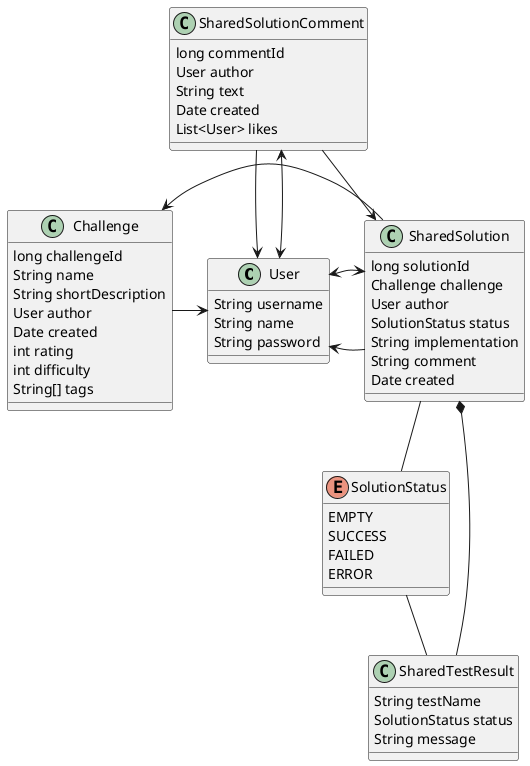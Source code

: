@startuml

class User {
    String username
    String name
    String password
}

class Challenge {
    long challengeId
    String name
    String shortDescription
    User author
    Date created
    int rating
    int difficulty
    String[] tags
}

enum SolutionStatus {
    EMPTY
    SUCCESS
    FAILED
    ERROR
}

class SharedSolution {
    long solutionId
    Challenge challenge
    User author
    SolutionStatus status
    String implementation
    String comment
    Date created
}

class SharedTestResult {
    String testName
    SolutionStatus status
    String message
}

class SharedSolutionComment {
    long commentId
    User author
    String text
    Date created
    List<User> likes
}


Challenge -> User
SharedSolution -> Challenge
User <- SharedSolution
SharedSolution <-> User
SharedSolution -- SolutionStatus
SharedSolution *-- SharedTestResult
SolutionStatus -- SharedTestResult
SharedSolutionComment --> SharedSolution
SharedSolutionComment -> User
SharedSolutionComment <-> User


@enduml